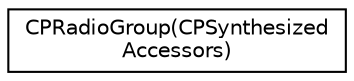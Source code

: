digraph "Graphical Class Hierarchy"
{
  edge [fontname="Helvetica",fontsize="10",labelfontname="Helvetica",labelfontsize="10"];
  node [fontname="Helvetica",fontsize="10",shape=record];
  rankdir="LR";
  Node1 [label="CPRadioGroup(CPSynthesized\lAccessors)",height=0.2,width=0.4,color="black", fillcolor="white", style="filled",URL="$category_c_p_radio_group_07_c_p_synthesized_accessors_08.html"];
}
